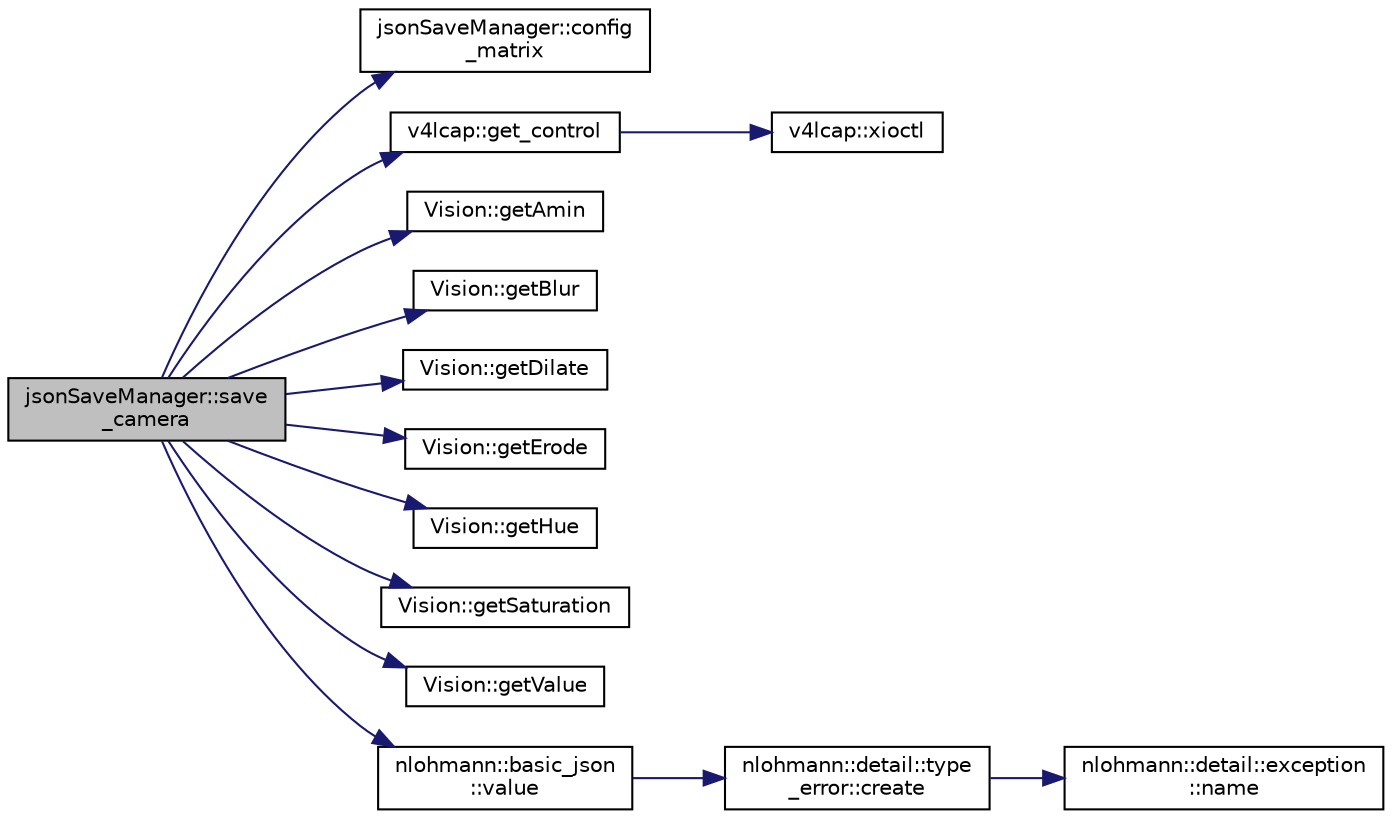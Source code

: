 digraph "jsonSaveManager::save_camera"
{
 // INTERACTIVE_SVG=YES
  edge [fontname="Helvetica",fontsize="10",labelfontname="Helvetica",labelfontsize="10"];
  node [fontname="Helvetica",fontsize="10",shape=record];
  rankdir="LR";
  Node159 [label="jsonSaveManager::save\l_camera",height=0.2,width=0.4,color="black", fillcolor="grey75", style="filled", fontcolor="black"];
  Node159 -> Node160 [color="midnightblue",fontsize="10",style="solid",fontname="Helvetica"];
  Node160 [label="jsonSaveManager::config\l_matrix",height=0.2,width=0.4,color="black", fillcolor="white", style="filled",URL="$classjson_save_manager.html#ae135d7cd743cba1f0801e80934fdd824",tooltip="Configures vision&#39;s warp matrix to match it&#39;s defaults. "];
  Node159 -> Node161 [color="midnightblue",fontsize="10",style="solid",fontname="Helvetica"];
  Node161 [label="v4lcap::get_control",height=0.2,width=0.4,color="black", fillcolor="white", style="filled",URL="$classv4lcap.html#affd6d918400a56e165d7a3e4fab8bdae",tooltip="Get the control object. "];
  Node161 -> Node162 [color="midnightblue",fontsize="10",style="solid",fontname="Helvetica"];
  Node162 [label="v4lcap::xioctl",height=0.2,width=0.4,color="black", fillcolor="white", style="filled",URL="$classv4lcap.html#ab5aaa5a8c0df17f5ca57e0b5170232cb"];
  Node159 -> Node163 [color="midnightblue",fontsize="10",style="solid",fontname="Helvetica"];
  Node163 [label="Vision::getAmin",height=0.2,width=0.4,color="black", fillcolor="white", style="filled",URL="$class_vision.html#a563041d47d11e0912227c3ce87dcc22e"];
  Node159 -> Node164 [color="midnightblue",fontsize="10",style="solid",fontname="Helvetica"];
  Node164 [label="Vision::getBlur",height=0.2,width=0.4,color="black", fillcolor="white", style="filled",URL="$class_vision.html#ad15cc7e3c696c7f52e30e7974337c74f"];
  Node159 -> Node165 [color="midnightblue",fontsize="10",style="solid",fontname="Helvetica"];
  Node165 [label="Vision::getDilate",height=0.2,width=0.4,color="black", fillcolor="white", style="filled",URL="$class_vision.html#a0d07157e3d9bb577940f03365c8f57e8"];
  Node159 -> Node166 [color="midnightblue",fontsize="10",style="solid",fontname="Helvetica"];
  Node166 [label="Vision::getErode",height=0.2,width=0.4,color="black", fillcolor="white", style="filled",URL="$class_vision.html#a6cc4617b0af832b4cb94e00cc845c317"];
  Node159 -> Node167 [color="midnightblue",fontsize="10",style="solid",fontname="Helvetica"];
  Node167 [label="Vision::getHue",height=0.2,width=0.4,color="black", fillcolor="white", style="filled",URL="$class_vision.html#adc6eb838fa27551430516e80a547a6bd"];
  Node159 -> Node168 [color="midnightblue",fontsize="10",style="solid",fontname="Helvetica"];
  Node168 [label="Vision::getSaturation",height=0.2,width=0.4,color="black", fillcolor="white", style="filled",URL="$class_vision.html#a023ff4cc4ee3a88125fd2a3c60d1b529"];
  Node159 -> Node169 [color="midnightblue",fontsize="10",style="solid",fontname="Helvetica"];
  Node169 [label="Vision::getValue",height=0.2,width=0.4,color="black", fillcolor="white", style="filled",URL="$class_vision.html#a04d1bcce0fd15a5d66752723f21c0dea"];
  Node159 -> Node170 [color="midnightblue",fontsize="10",style="solid",fontname="Helvetica"];
  Node170 [label="nlohmann::basic_json\l::value",height=0.2,width=0.4,color="black", fillcolor="white", style="filled",URL="$classnlohmann_1_1basic__json.html#adcf8ca5079f5db993820bf50036bf45d",tooltip="access specified object element with default value "];
  Node170 -> Node171 [color="midnightblue",fontsize="10",style="solid",fontname="Helvetica"];
  Node171 [label="nlohmann::detail::type\l_error::create",height=0.2,width=0.4,color="black", fillcolor="white", style="filled",URL="$classnlohmann_1_1detail_1_1type__error.html#aecc083aea4b698c33d042670ba50c10f"];
  Node171 -> Node172 [color="midnightblue",fontsize="10",style="solid",fontname="Helvetica"];
  Node172 [label="nlohmann::detail::exception\l::name",height=0.2,width=0.4,color="black", fillcolor="white", style="filled",URL="$classnlohmann_1_1detail_1_1exception.html#abf41a7e9178356314082284e6cfea278"];
}
